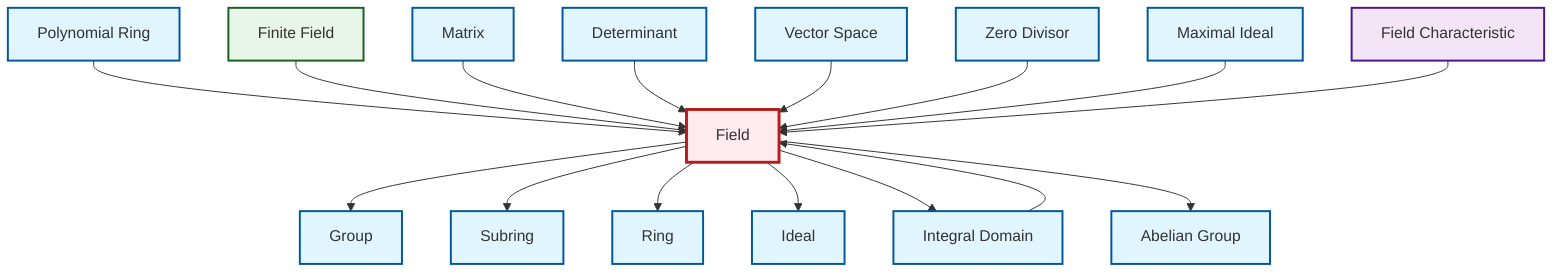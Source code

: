 graph TD
    classDef definition fill:#e1f5fe,stroke:#01579b,stroke-width:2px
    classDef theorem fill:#f3e5f5,stroke:#4a148c,stroke-width:2px
    classDef axiom fill:#fff3e0,stroke:#e65100,stroke-width:2px
    classDef example fill:#e8f5e9,stroke:#1b5e20,stroke-width:2px
    classDef current fill:#ffebee,stroke:#b71c1c,stroke-width:3px
    def-group["Group"]:::definition
    def-maximal-ideal["Maximal Ideal"]:::definition
    ex-finite-field["Finite Field"]:::example
    def-polynomial-ring["Polynomial Ring"]:::definition
    def-abelian-group["Abelian Group"]:::definition
    thm-field-characteristic["Field Characteristic"]:::theorem
    def-vector-space["Vector Space"]:::definition
    def-matrix["Matrix"]:::definition
    def-zero-divisor["Zero Divisor"]:::definition
    def-integral-domain["Integral Domain"]:::definition
    def-ring["Ring"]:::definition
    def-ideal["Ideal"]:::definition
    def-determinant["Determinant"]:::definition
    def-field["Field"]:::definition
    def-subring["Subring"]:::definition
    def-polynomial-ring --> def-field
    def-field --> def-group
    def-field --> def-subring
    ex-finite-field --> def-field
    def-matrix --> def-field
    def-determinant --> def-field
    def-integral-domain --> def-field
    def-vector-space --> def-field
    def-zero-divisor --> def-field
    def-field --> def-ring
    def-field --> def-ideal
    def-field --> def-integral-domain
    def-field --> def-abelian-group
    def-maximal-ideal --> def-field
    thm-field-characteristic --> def-field
    class def-field current